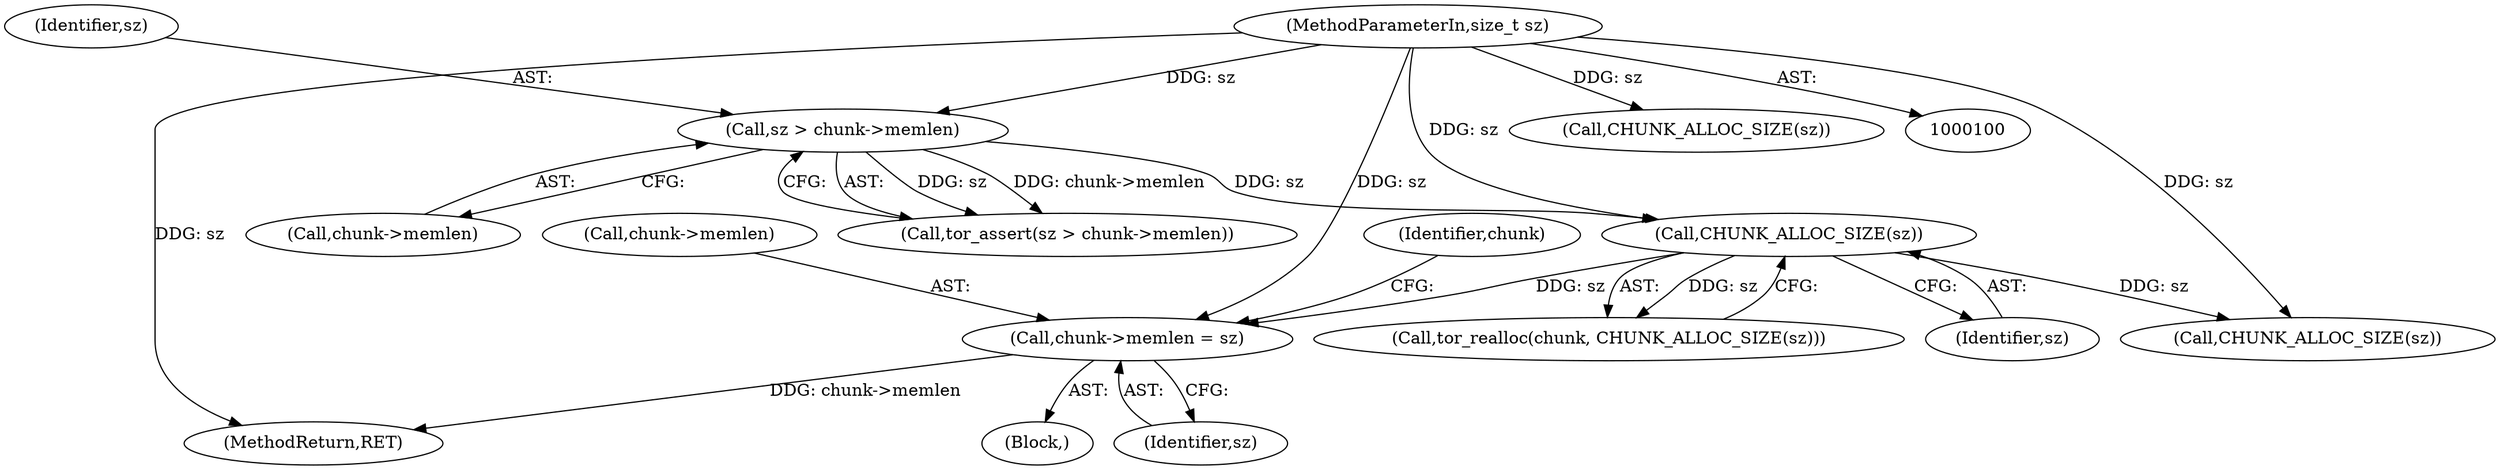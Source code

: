 digraph "0_tor_3cea86eb2fbb65949673eb4ba8ebb695c87a57ce@pointer" {
"1000132" [label="(Call,chunk->memlen = sz)"];
"1000130" [label="(Call,CHUNK_ALLOC_SIZE(sz))"];
"1000112" [label="(Call,sz > chunk->memlen)"];
"1000102" [label="(MethodParameterIn,size_t sz)"];
"1000133" [label="(Call,chunk->memlen)"];
"1000168" [label="(MethodReturn,RET)"];
"1000162" [label="(Call,CHUNK_ALLOC_SIZE(sz))"];
"1000103" [label="(Block,)"];
"1000112" [label="(Call,sz > chunk->memlen)"];
"1000157" [label="(Call,CHUNK_ALLOC_SIZE(sz))"];
"1000114" [label="(Call,chunk->memlen)"];
"1000111" [label="(Call,tor_assert(sz > chunk->memlen))"];
"1000131" [label="(Identifier,sz)"];
"1000139" [label="(Identifier,chunk)"];
"1000132" [label="(Call,chunk->memlen = sz)"];
"1000102" [label="(MethodParameterIn,size_t sz)"];
"1000113" [label="(Identifier,sz)"];
"1000128" [label="(Call,tor_realloc(chunk, CHUNK_ALLOC_SIZE(sz)))"];
"1000136" [label="(Identifier,sz)"];
"1000130" [label="(Call,CHUNK_ALLOC_SIZE(sz))"];
"1000132" -> "1000103"  [label="AST: "];
"1000132" -> "1000136"  [label="CFG: "];
"1000133" -> "1000132"  [label="AST: "];
"1000136" -> "1000132"  [label="AST: "];
"1000139" -> "1000132"  [label="CFG: "];
"1000132" -> "1000168"  [label="DDG: chunk->memlen"];
"1000130" -> "1000132"  [label="DDG: sz"];
"1000102" -> "1000132"  [label="DDG: sz"];
"1000130" -> "1000128"  [label="AST: "];
"1000130" -> "1000131"  [label="CFG: "];
"1000131" -> "1000130"  [label="AST: "];
"1000128" -> "1000130"  [label="CFG: "];
"1000130" -> "1000128"  [label="DDG: sz"];
"1000112" -> "1000130"  [label="DDG: sz"];
"1000102" -> "1000130"  [label="DDG: sz"];
"1000130" -> "1000157"  [label="DDG: sz"];
"1000112" -> "1000111"  [label="AST: "];
"1000112" -> "1000114"  [label="CFG: "];
"1000113" -> "1000112"  [label="AST: "];
"1000114" -> "1000112"  [label="AST: "];
"1000111" -> "1000112"  [label="CFG: "];
"1000112" -> "1000111"  [label="DDG: sz"];
"1000112" -> "1000111"  [label="DDG: chunk->memlen"];
"1000102" -> "1000112"  [label="DDG: sz"];
"1000102" -> "1000100"  [label="AST: "];
"1000102" -> "1000168"  [label="DDG: sz"];
"1000102" -> "1000157"  [label="DDG: sz"];
"1000102" -> "1000162"  [label="DDG: sz"];
}

